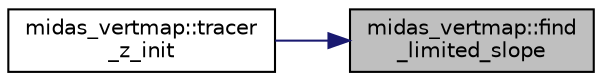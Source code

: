 digraph "midas_vertmap::find_limited_slope"
{
 // INTERACTIVE_SVG=YES
 // LATEX_PDF_SIZE
  edge [fontname="Helvetica",fontsize="10",labelfontname="Helvetica",labelfontsize="10"];
  node [fontname="Helvetica",fontsize="10",shape=record];
  rankdir="RL";
  Node1 [label="midas_vertmap::find\l_limited_slope",height=0.2,width=0.4,color="black", fillcolor="grey75", style="filled", fontcolor="black",tooltip="This subroutine determines a limited slope for val to be advected with a piecewise limited scheme."];
  Node1 -> Node2 [dir="back",color="midnightblue",fontsize="10",style="solid",fontname="Helvetica"];
  Node2 [label="midas_vertmap::tracer\l_z_init",height=0.2,width=0.4,color="black", fillcolor="white", style="filled",URL="$namespacemidas__vertmap.html#a8aa0fcd7e138e9775179a7927fc4c2ab",tooltip="Layer model routine for remapping tracers."];
}
